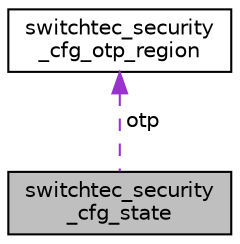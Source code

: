 digraph "switchtec_security_cfg_state"
{
 // LATEX_PDF_SIZE
  edge [fontname="Helvetica",fontsize="10",labelfontname="Helvetica",labelfontsize="10"];
  node [fontname="Helvetica",fontsize="10",shape=record];
  Node1 [label="switchtec_security\l_cfg_state",height=0.2,width=0.4,color="black", fillcolor="grey75", style="filled", fontcolor="black",tooltip=" "];
  Node2 -> Node1 [dir="back",color="darkorchid3",fontsize="10",style="dashed",label=" otp" ,fontname="Helvetica"];
  Node2 [label="switchtec_security\l_cfg_otp_region",height=0.2,width=0.4,color="black", fillcolor="white", style="filled",URL="$structswitchtec__security__cfg__otp__region.html",tooltip=" "];
}
